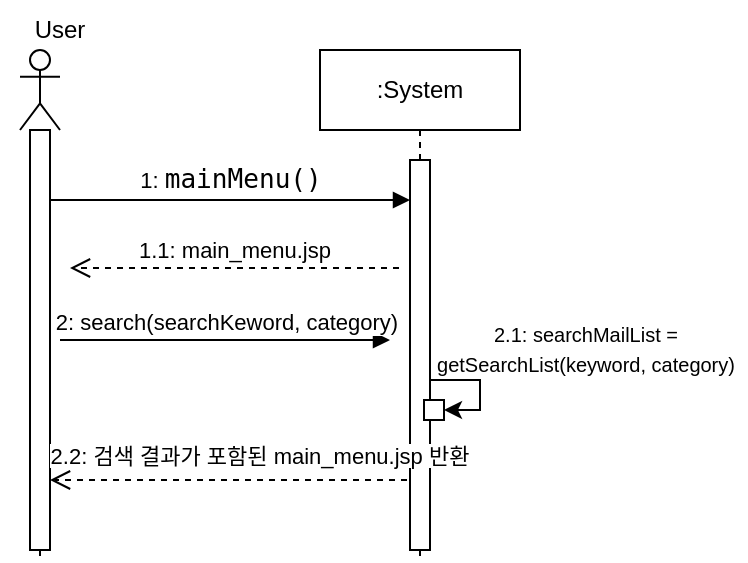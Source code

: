 <mxfile version="24.4.8" type="device">
  <diagram name="페이지-1" id="hKb_oDDfv6RiXR2AsoDt">
    <mxGraphModel dx="546" dy="780" grid="1" gridSize="10" guides="1" tooltips="1" connect="1" arrows="1" fold="1" page="1" pageScale="1" pageWidth="827" pageHeight="1169" math="0" shadow="0">
      <root>
        <mxCell id="0" />
        <mxCell id="1" parent="0" />
        <mxCell id="S8HFpGUDUiRMA5G_zweh-30" value="" style="html=1;verticalAlign=bottom;endArrow=open;dashed=1;endSize=8;curved=0;rounded=0;" parent="1" edge="1" source="S8HFpGUDUiRMA5G_zweh-37">
          <mxGeometry x="-0.355" y="20" relative="1" as="geometry">
            <mxPoint x="425" y="450" as="sourcePoint" />
            <mxPoint x="255" y="450" as="targetPoint" />
            <mxPoint as="offset" />
          </mxGeometry>
        </mxCell>
        <mxCell id="S8HFpGUDUiRMA5G_zweh-31" value="2: search(searchKeword, category)" style="html=1;verticalAlign=bottom;endArrow=block;curved=0;rounded=0;" parent="1" edge="1">
          <mxGeometry x="-0.001" width="80" relative="1" as="geometry">
            <mxPoint x="260" y="380" as="sourcePoint" />
            <mxPoint x="425" y="380" as="targetPoint" />
            <mxPoint as="offset" />
          </mxGeometry>
        </mxCell>
        <mxCell id="S8HFpGUDUiRMA5G_zweh-32" value="" style="shape=umlLifeline;perimeter=lifelinePerimeter;whiteSpace=wrap;html=1;container=1;dropTarget=0;collapsible=0;recursiveResize=0;outlineConnect=0;portConstraint=eastwest;newEdgeStyle={&quot;curved&quot;:0,&quot;rounded&quot;:0};participant=umlActor;" parent="1" vertex="1">
          <mxGeometry x="240" y="235" width="20" height="255" as="geometry" />
        </mxCell>
        <mxCell id="S8HFpGUDUiRMA5G_zweh-33" value="" style="html=1;points=[[0,0,0,0,5],[0,1,0,0,-5],[1,0,0,0,5],[1,1,0,0,-5]];perimeter=orthogonalPerimeter;outlineConnect=0;targetShapes=umlLifeline;portConstraint=eastwest;newEdgeStyle={&quot;curved&quot;:0,&quot;rounded&quot;:0};" parent="S8HFpGUDUiRMA5G_zweh-32" vertex="1">
          <mxGeometry x="5" y="40" width="10" height="210" as="geometry" />
        </mxCell>
        <mxCell id="S8HFpGUDUiRMA5G_zweh-34" value="User" style="text;html=1;align=center;verticalAlign=middle;whiteSpace=wrap;rounded=0;" parent="1" vertex="1">
          <mxGeometry x="230" y="210" width="60" height="30" as="geometry" />
        </mxCell>
        <mxCell id="S8HFpGUDUiRMA5G_zweh-35" value="&lt;span style=&quot;background-color: rgb(255, 255, 255);&quot;&gt;1:&amp;nbsp;&lt;span style=&quot;font-family: &amp;quot;JetBrains Mono&amp;quot;, monospace; font-size: 9.8pt;&quot;&gt;mainMenu()&lt;/span&gt;&lt;/span&gt;" style="html=1;verticalAlign=bottom;endArrow=block;curved=0;rounded=0;" parent="1" source="S8HFpGUDUiRMA5G_zweh-33" target="S8HFpGUDUiRMA5G_zweh-38" edge="1">
          <mxGeometry width="80" relative="1" as="geometry">
            <mxPoint x="270" y="300" as="sourcePoint" />
            <mxPoint x="370" y="300" as="targetPoint" />
            <Array as="points">
              <mxPoint x="350" y="310" />
            </Array>
            <mxPoint as="offset" />
          </mxGeometry>
        </mxCell>
        <mxCell id="S8HFpGUDUiRMA5G_zweh-36" value="1.1: main_menu.jsp" style="html=1;verticalAlign=bottom;endArrow=open;dashed=1;endSize=8;curved=0;rounded=0;" parent="1" edge="1">
          <mxGeometry x="0.002" relative="1" as="geometry">
            <mxPoint x="429.5" y="344" as="sourcePoint" />
            <mxPoint x="265" y="344" as="targetPoint" />
            <mxPoint as="offset" />
          </mxGeometry>
        </mxCell>
        <mxCell id="S8HFpGUDUiRMA5G_zweh-37" value=":System" style="shape=umlLifeline;perimeter=lifelinePerimeter;whiteSpace=wrap;html=1;container=1;dropTarget=0;collapsible=0;recursiveResize=0;outlineConnect=0;portConstraint=eastwest;newEdgeStyle={&quot;edgeStyle&quot;:&quot;elbowEdgeStyle&quot;,&quot;elbow&quot;:&quot;vertical&quot;,&quot;curved&quot;:0,&quot;rounded&quot;:0};" parent="1" vertex="1">
          <mxGeometry x="390" y="235" width="100" height="255" as="geometry" />
        </mxCell>
        <mxCell id="tRmw0RyXPaEDsLhfyIFd-2" value="" style="endArrow=classic;html=1;rounded=0;entryX=1;entryY=0;entryDx=0;entryDy=5;entryPerimeter=0;" edge="1" parent="S8HFpGUDUiRMA5G_zweh-37" source="S8HFpGUDUiRMA5G_zweh-37" target="tRmw0RyXPaEDsLhfyIFd-1">
          <mxGeometry width="50" height="50" relative="1" as="geometry">
            <mxPoint x="55" y="160" as="sourcePoint" />
            <mxPoint x="101.98" y="145" as="targetPoint" />
            <Array as="points">
              <mxPoint x="80" y="165" />
              <mxPoint x="80" y="180" />
            </Array>
          </mxGeometry>
        </mxCell>
        <mxCell id="S8HFpGUDUiRMA5G_zweh-38" value="" style="html=1;points=[[0,0,0,0,5],[0,1,0,0,-5],[1,0,0,0,5],[1,1,0,0,-5]];perimeter=orthogonalPerimeter;outlineConnect=0;targetShapes=umlLifeline;portConstraint=eastwest;newEdgeStyle={&quot;curved&quot;:0,&quot;rounded&quot;:0};" parent="S8HFpGUDUiRMA5G_zweh-37" vertex="1">
          <mxGeometry x="45" y="55" width="10" height="195" as="geometry" />
        </mxCell>
        <mxCell id="tRmw0RyXPaEDsLhfyIFd-1" value="" style="html=1;points=[[0,0,0,0,5],[0,1,0,0,-5],[1,0,0,0,5],[1,1,0,0,-5]];perimeter=orthogonalPerimeter;outlineConnect=0;targetShapes=umlLifeline;portConstraint=eastwest;newEdgeStyle={&quot;curved&quot;:0,&quot;rounded&quot;:0};" vertex="1" parent="S8HFpGUDUiRMA5G_zweh-37">
          <mxGeometry x="52" y="175" width="10" height="10" as="geometry" />
        </mxCell>
        <mxCell id="tRmw0RyXPaEDsLhfyIFd-3" value="&lt;font style=&quot;font-size: 10px;&quot;&gt;2.1: searchMailList = getSearchList(keyword, category)&lt;/font&gt;" style="text;html=1;align=center;verticalAlign=middle;whiteSpace=wrap;rounded=0;" vertex="1" parent="1">
          <mxGeometry x="443" y="368.5" width="160" height="30" as="geometry" />
        </mxCell>
        <UserObject label="&#xa;&lt;span style=&quot;color: rgb(0, 0, 0); font-family: Helvetica; font-size: 11px; font-style: normal; font-variant-ligatures: normal; font-variant-caps: normal; font-weight: 400; letter-spacing: normal; orphans: 2; text-align: center; text-indent: 0px; text-transform: none; widows: 2; word-spacing: 0px; -webkit-text-stroke-width: 0px; white-space: nowrap; background-color: rgb(255, 255, 255); text-decoration-thickness: initial; text-decoration-style: initial; text-decoration-color: initial; display: inline !important; float: none;&quot;&gt;2.2: 검색 결과가 포함된 main_menu.jsp 반환&lt;/span&gt;&#xa;&#xa;" link="&#xa;&lt;span style=&quot;color: rgb(0, 0, 0); font-family: Helvetica; font-size: 11px; font-style: normal; font-variant-ligatures: normal; font-variant-caps: normal; font-weight: 400; letter-spacing: normal; orphans: 2; text-align: center; text-indent: 0px; text-transform: none; widows: 2; word-spacing: 0px; -webkit-text-stroke-width: 0px; white-space: nowrap; background-color: rgb(255, 255, 255); text-decoration-thickness: initial; text-decoration-style: initial; text-decoration-color: initial; display: inline !important; float: none;&quot;&gt;2.2: 검색 결과가 포함된 main_menu.jsp 반환&lt;/span&gt;&#xa;&#xa;" id="tRmw0RyXPaEDsLhfyIFd-5">
          <mxCell style="text;html=1;align=center;verticalAlign=middle;whiteSpace=wrap;rounded=0;" vertex="1" parent="1">
            <mxGeometry x="330" y="430" width="60" height="30" as="geometry" />
          </mxCell>
        </UserObject>
      </root>
    </mxGraphModel>
  </diagram>
</mxfile>

